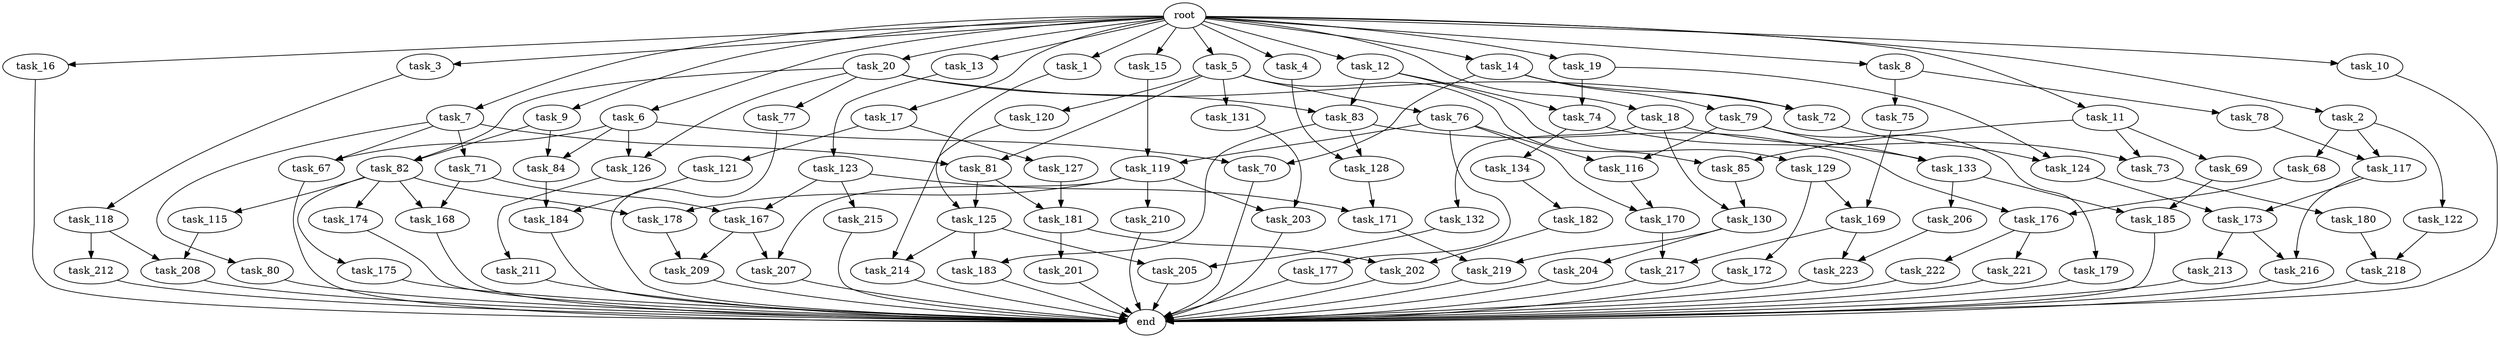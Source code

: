 digraph G {
  task_181 [size="1546188226.560000"];
  task_11 [size="2.048000"];
  task_175 [size="274877906.944000"];
  task_171 [size="1460288880.640000"];
  task_179 [size="1717986918.400000"];
  task_17 [size="2.048000"];
  task_178 [size="343597383.680000"];
  task_180 [size="841813590.016000"];
  task_219 [size="3435973836.800000"];
  task_202 [size="1271310319.616000"];
  task_217 [size="2491081031.680000"];
  task_126 [size="1683627180.032000"];
  task_69 [size="1391569403.904000"];
  task_174 [size="274877906.944000"];
  task_209 [size="2491081031.680000"];
  task_73 [size="1546188226.560000"];
  task_133 [size="1992864825.344000"];
  task_67 [size="1683627180.032000"];
  task_7 [size="2.048000"];
  task_79 [size="429496729.600000"];
  task_177 [size="154618822.656000"];
  task_205 [size="1254130450.432000"];
  task_185 [size="893353197.568000"];
  task_115 [size="274877906.944000"];
  task_116 [size="1872605741.056000"];
  task_130 [size="1546188226.560000"];
  task_75 [size="274877906.944000"];
  task_176 [size="1666447310.848000"];
  task_206 [size="274877906.944000"];
  task_203 [size="137438953.472000"];
  task_119 [size="773094113.280000"];
  end [size="0.000000"];
  task_81 [size="2559800508.416000"];
  task_118 [size="154618822.656000"];
  task_121 [size="274877906.944000"];
  task_83 [size="1116691496.960000"];
  task_132 [size="154618822.656000"];
  task_80 [size="841813590.016000"];
  task_3 [size="2.048000"];
  task_20 [size="2.048000"];
  task_14 [size="2.048000"];
  task_125 [size="309237645.312000"];
  task_216 [size="1116691496.960000"];
  task_223 [size="1546188226.560000"];
  task_215 [size="618475290.624000"];
  task_117 [size="584115552.256000"];
  task_207 [size="1168231104.512000"];
  task_131 [size="1717986918.400000"];
  task_120 [size="1717986918.400000"];
  task_9 [size="2.048000"];
  task_214 [size="1374389534.720000"];
  task_16 [size="2.048000"];
  task_15 [size="2.048000"];
  root [size="0.000000"];
  task_167 [size="1236950581.248000"];
  task_212 [size="618475290.624000"];
  task_218 [size="1254130450.432000"];
  task_4 [size="2.048000"];
  task_70 [size="1271310319.616000"];
  task_78 [size="274877906.944000"];
  task_19 [size="2.048000"];
  task_13 [size="2.048000"];
  task_85 [size="3109556322.304000"];
  task_210 [size="68719476.736000"];
  task_5 [size="2.048000"];
  task_169 [size="2010044694.528000"];
  task_204 [size="1717986918.400000"];
  task_170 [size="996432412.672000"];
  task_124 [size="1683627180.032000"];
  task_6 [size="2.048000"];
  task_122 [size="429496729.600000"];
  task_172 [size="1391569403.904000"];
  task_201 [size="429496729.600000"];
  task_127 [size="274877906.944000"];
  task_213 [size="274877906.944000"];
  task_134 [size="274877906.944000"];
  task_129 [size="274877906.944000"];
  task_10 [size="2.048000"];
  task_182 [size="68719476.736000"];
  task_74 [size="1116691496.960000"];
  task_173 [size="910533066.752000"];
  task_221 [size="274877906.944000"];
  task_84 [size="1271310319.616000"];
  task_1 [size="2.048000"];
  task_208 [size="893353197.568000"];
  task_222 [size="274877906.944000"];
  task_184 [size="1546188226.560000"];
  task_68 [size="429496729.600000"];
  task_168 [size="893353197.568000"];
  task_2 [size="2.048000"];
  task_72 [size="1271310319.616000"];
  task_71 [size="841813590.016000"];
  task_12 [size="2.048000"];
  task_8 [size="2.048000"];
  task_128 [size="1374389534.720000"];
  task_123 [size="154618822.656000"];
  task_18 [size="2.048000"];
  task_82 [size="1271310319.616000"];
  task_211 [size="1099511627.776000"];
  task_77 [size="841813590.016000"];
  task_76 [size="1717986918.400000"];
  task_183 [size="1374389534.720000"];

  task_181 -> task_201 [size="209715200.000000"];
  task_181 -> task_202 [size="209715200.000000"];
  task_11 -> task_69 [size="679477248.000000"];
  task_11 -> task_85 [size="679477248.000000"];
  task_11 -> task_73 [size="679477248.000000"];
  task_175 -> end [size="1.000000"];
  task_171 -> task_219 [size="838860800.000000"];
  task_179 -> end [size="1.000000"];
  task_17 -> task_121 [size="134217728.000000"];
  task_17 -> task_127 [size="134217728.000000"];
  task_178 -> task_209 [size="679477248.000000"];
  task_180 -> task_218 [size="75497472.000000"];
  task_219 -> end [size="1.000000"];
  task_202 -> end [size="1.000000"];
  task_217 -> end [size="1.000000"];
  task_126 -> task_211 [size="536870912.000000"];
  task_69 -> task_185 [size="301989888.000000"];
  task_174 -> end [size="1.000000"];
  task_209 -> end [size="1.000000"];
  task_73 -> task_180 [size="411041792.000000"];
  task_133 -> task_206 [size="134217728.000000"];
  task_133 -> task_185 [size="134217728.000000"];
  task_67 -> end [size="1.000000"];
  task_7 -> task_67 [size="411041792.000000"];
  task_7 -> task_80 [size="411041792.000000"];
  task_7 -> task_81 [size="411041792.000000"];
  task_7 -> task_71 [size="411041792.000000"];
  task_79 -> task_133 [size="838860800.000000"];
  task_79 -> task_116 [size="838860800.000000"];
  task_79 -> task_179 [size="838860800.000000"];
  task_177 -> end [size="1.000000"];
  task_205 -> end [size="1.000000"];
  task_185 -> end [size="1.000000"];
  task_115 -> task_208 [size="134217728.000000"];
  task_116 -> task_170 [size="411041792.000000"];
  task_130 -> task_219 [size="838860800.000000"];
  task_130 -> task_204 [size="838860800.000000"];
  task_75 -> task_169 [size="301989888.000000"];
  task_176 -> task_222 [size="134217728.000000"];
  task_176 -> task_221 [size="134217728.000000"];
  task_206 -> task_223 [size="75497472.000000"];
  task_203 -> end [size="1.000000"];
  task_119 -> task_178 [size="33554432.000000"];
  task_119 -> task_207 [size="33554432.000000"];
  task_119 -> task_210 [size="33554432.000000"];
  task_119 -> task_203 [size="33554432.000000"];
  task_81 -> task_125 [size="75497472.000000"];
  task_81 -> task_181 [size="75497472.000000"];
  task_118 -> task_212 [size="301989888.000000"];
  task_118 -> task_208 [size="301989888.000000"];
  task_121 -> task_184 [size="679477248.000000"];
  task_83 -> task_128 [size="134217728.000000"];
  task_83 -> task_176 [size="134217728.000000"];
  task_83 -> task_183 [size="134217728.000000"];
  task_132 -> task_205 [size="75497472.000000"];
  task_80 -> end [size="1.000000"];
  task_3 -> task_118 [size="75497472.000000"];
  task_20 -> task_72 [size="411041792.000000"];
  task_20 -> task_77 [size="411041792.000000"];
  task_20 -> task_83 [size="411041792.000000"];
  task_20 -> task_82 [size="411041792.000000"];
  task_20 -> task_126 [size="411041792.000000"];
  task_14 -> task_72 [size="209715200.000000"];
  task_14 -> task_79 [size="209715200.000000"];
  task_14 -> task_70 [size="209715200.000000"];
  task_125 -> task_214 [size="536870912.000000"];
  task_125 -> task_205 [size="536870912.000000"];
  task_125 -> task_183 [size="536870912.000000"];
  task_216 -> end [size="1.000000"];
  task_223 -> end [size="1.000000"];
  task_215 -> end [size="1.000000"];
  task_117 -> task_173 [size="411041792.000000"];
  task_117 -> task_216 [size="411041792.000000"];
  task_207 -> end [size="1.000000"];
  task_131 -> task_203 [size="33554432.000000"];
  task_120 -> task_214 [size="134217728.000000"];
  task_9 -> task_82 [size="209715200.000000"];
  task_9 -> task_84 [size="209715200.000000"];
  task_214 -> end [size="1.000000"];
  task_16 -> end [size="1.000000"];
  task_15 -> task_119 [size="301989888.000000"];
  root -> task_15 [size="1.000000"];
  root -> task_16 [size="1.000000"];
  root -> task_5 [size="1.000000"];
  root -> task_11 [size="1.000000"];
  root -> task_3 [size="1.000000"];
  root -> task_20 [size="1.000000"];
  root -> task_12 [size="1.000000"];
  root -> task_8 [size="1.000000"];
  root -> task_6 [size="1.000000"];
  root -> task_17 [size="1.000000"];
  root -> task_7 [size="1.000000"];
  root -> task_10 [size="1.000000"];
  root -> task_1 [size="1.000000"];
  root -> task_4 [size="1.000000"];
  root -> task_2 [size="1.000000"];
  root -> task_19 [size="1.000000"];
  root -> task_13 [size="1.000000"];
  root -> task_14 [size="1.000000"];
  root -> task_9 [size="1.000000"];
  root -> task_18 [size="1.000000"];
  task_167 -> task_209 [size="536870912.000000"];
  task_167 -> task_207 [size="536870912.000000"];
  task_212 -> end [size="1.000000"];
  task_218 -> end [size="1.000000"];
  task_4 -> task_128 [size="536870912.000000"];
  task_70 -> end [size="1.000000"];
  task_78 -> task_117 [size="75497472.000000"];
  task_19 -> task_124 [size="411041792.000000"];
  task_19 -> task_74 [size="411041792.000000"];
  task_13 -> task_123 [size="75497472.000000"];
  task_85 -> task_130 [size="679477248.000000"];
  task_210 -> end [size="1.000000"];
  task_5 -> task_85 [size="838860800.000000"];
  task_5 -> task_120 [size="838860800.000000"];
  task_5 -> task_131 [size="838860800.000000"];
  task_5 -> task_76 [size="838860800.000000"];
  task_5 -> task_81 [size="838860800.000000"];
  task_169 -> task_223 [size="679477248.000000"];
  task_169 -> task_217 [size="679477248.000000"];
  task_204 -> end [size="1.000000"];
  task_170 -> task_217 [size="536870912.000000"];
  task_124 -> task_173 [size="33554432.000000"];
  task_6 -> task_84 [size="411041792.000000"];
  task_6 -> task_67 [size="411041792.000000"];
  task_6 -> task_70 [size="411041792.000000"];
  task_6 -> task_126 [size="411041792.000000"];
  task_122 -> task_218 [size="536870912.000000"];
  task_172 -> end [size="1.000000"];
  task_201 -> end [size="1.000000"];
  task_127 -> task_181 [size="679477248.000000"];
  task_213 -> end [size="1.000000"];
  task_134 -> task_182 [size="33554432.000000"];
  task_129 -> task_169 [size="679477248.000000"];
  task_129 -> task_172 [size="679477248.000000"];
  task_10 -> end [size="1.000000"];
  task_182 -> task_202 [size="411041792.000000"];
  task_74 -> task_134 [size="134217728.000000"];
  task_74 -> task_133 [size="134217728.000000"];
  task_173 -> task_216 [size="134217728.000000"];
  task_173 -> task_213 [size="134217728.000000"];
  task_221 -> end [size="1.000000"];
  task_84 -> task_184 [size="75497472.000000"];
  task_1 -> task_125 [size="75497472.000000"];
  task_208 -> end [size="1.000000"];
  task_222 -> end [size="1.000000"];
  task_184 -> end [size="1.000000"];
  task_68 -> task_176 [size="679477248.000000"];
  task_168 -> end [size="1.000000"];
  task_2 -> task_68 [size="209715200.000000"];
  task_2 -> task_122 [size="209715200.000000"];
  task_2 -> task_117 [size="209715200.000000"];
  task_72 -> task_124 [size="411041792.000000"];
  task_71 -> task_167 [size="301989888.000000"];
  task_71 -> task_168 [size="301989888.000000"];
  task_12 -> task_129 [size="134217728.000000"];
  task_12 -> task_74 [size="134217728.000000"];
  task_12 -> task_83 [size="134217728.000000"];
  task_8 -> task_75 [size="134217728.000000"];
  task_8 -> task_78 [size="134217728.000000"];
  task_128 -> task_171 [size="411041792.000000"];
  task_123 -> task_171 [size="301989888.000000"];
  task_123 -> task_215 [size="301989888.000000"];
  task_123 -> task_167 [size="301989888.000000"];
  task_18 -> task_130 [size="75497472.000000"];
  task_18 -> task_132 [size="75497472.000000"];
  task_18 -> task_73 [size="75497472.000000"];
  task_82 -> task_178 [size="134217728.000000"];
  task_82 -> task_174 [size="134217728.000000"];
  task_82 -> task_168 [size="134217728.000000"];
  task_82 -> task_115 [size="134217728.000000"];
  task_82 -> task_175 [size="134217728.000000"];
  task_211 -> end [size="1.000000"];
  task_77 -> end [size="1.000000"];
  task_76 -> task_177 [size="75497472.000000"];
  task_76 -> task_119 [size="75497472.000000"];
  task_76 -> task_116 [size="75497472.000000"];
  task_76 -> task_170 [size="75497472.000000"];
  task_183 -> end [size="1.000000"];
}
